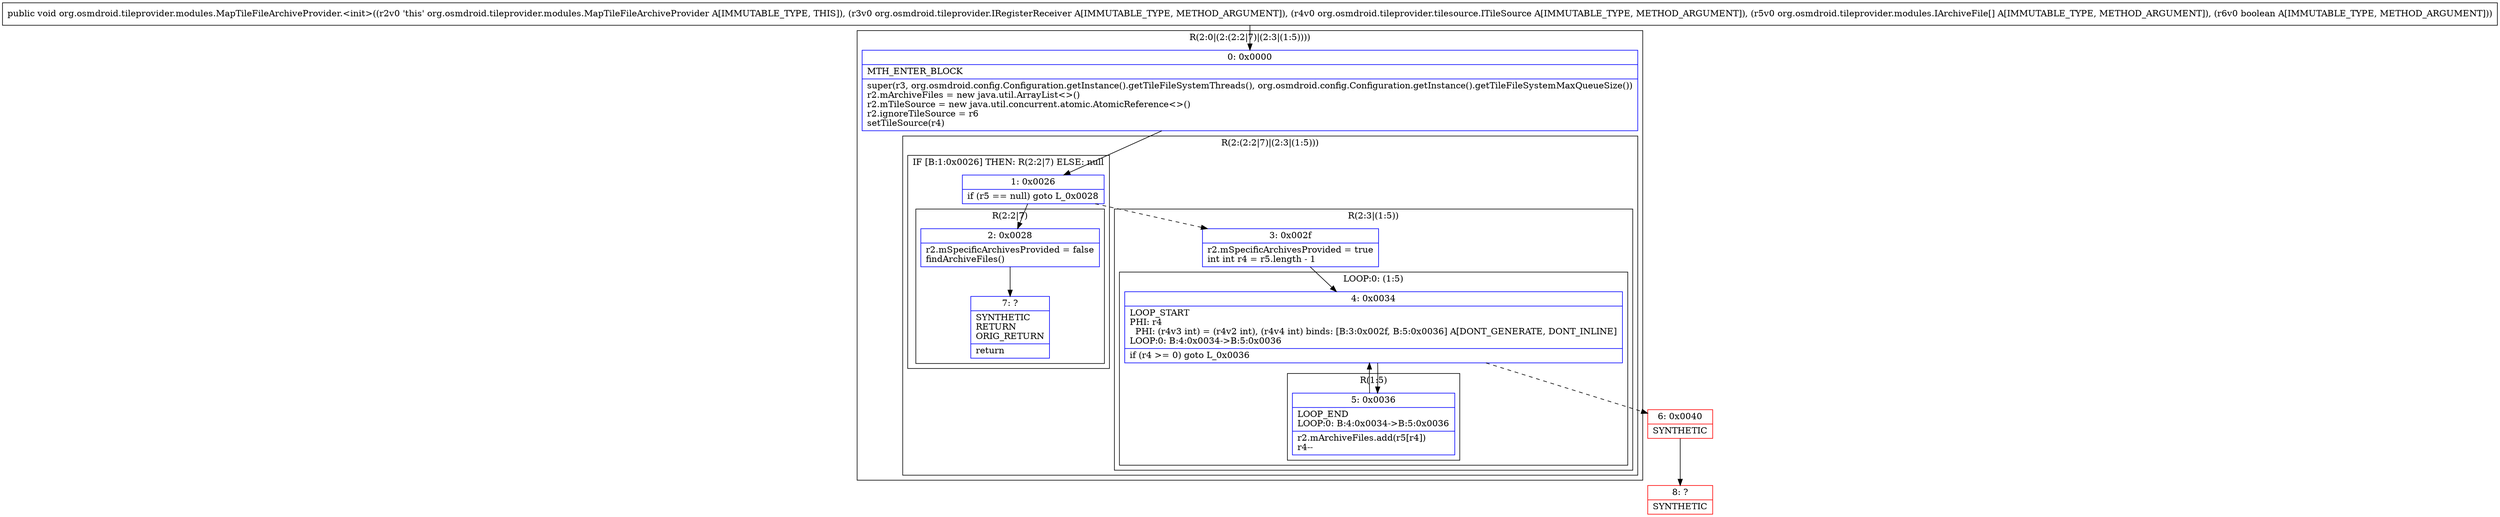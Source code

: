 digraph "CFG fororg.osmdroid.tileprovider.modules.MapTileFileArchiveProvider.\<init\>(Lorg\/osmdroid\/tileprovider\/IRegisterReceiver;Lorg\/osmdroid\/tileprovider\/tilesource\/ITileSource;[Lorg\/osmdroid\/tileprovider\/modules\/IArchiveFile;Z)V" {
subgraph cluster_Region_633373688 {
label = "R(2:0|(2:(2:2|7)|(2:3|(1:5))))";
node [shape=record,color=blue];
Node_0 [shape=record,label="{0\:\ 0x0000|MTH_ENTER_BLOCK\l|super(r3, org.osmdroid.config.Configuration.getInstance().getTileFileSystemThreads(), org.osmdroid.config.Configuration.getInstance().getTileFileSystemMaxQueueSize())\lr2.mArchiveFiles = new java.util.ArrayList\<\>()\lr2.mTileSource = new java.util.concurrent.atomic.AtomicReference\<\>()\lr2.ignoreTileSource = r6\lsetTileSource(r4)\l}"];
subgraph cluster_Region_1429180025 {
label = "R(2:(2:2|7)|(2:3|(1:5)))";
node [shape=record,color=blue];
subgraph cluster_IfRegion_1510051378 {
label = "IF [B:1:0x0026] THEN: R(2:2|7) ELSE: null";
node [shape=record,color=blue];
Node_1 [shape=record,label="{1\:\ 0x0026|if (r5 == null) goto L_0x0028\l}"];
subgraph cluster_Region_1641249908 {
label = "R(2:2|7)";
node [shape=record,color=blue];
Node_2 [shape=record,label="{2\:\ 0x0028|r2.mSpecificArchivesProvided = false\lfindArchiveFiles()\l}"];
Node_7 [shape=record,label="{7\:\ ?|SYNTHETIC\lRETURN\lORIG_RETURN\l|return\l}"];
}
}
subgraph cluster_Region_2125558234 {
label = "R(2:3|(1:5))";
node [shape=record,color=blue];
Node_3 [shape=record,label="{3\:\ 0x002f|r2.mSpecificArchivesProvided = true\lint int r4 = r5.length \- 1\l}"];
subgraph cluster_LoopRegion_186833778 {
label = "LOOP:0: (1:5)";
node [shape=record,color=blue];
Node_4 [shape=record,label="{4\:\ 0x0034|LOOP_START\lPHI: r4 \l  PHI: (r4v3 int) = (r4v2 int), (r4v4 int) binds: [B:3:0x002f, B:5:0x0036] A[DONT_GENERATE, DONT_INLINE]\lLOOP:0: B:4:0x0034\-\>B:5:0x0036\l|if (r4 \>= 0) goto L_0x0036\l}"];
subgraph cluster_Region_2064613145 {
label = "R(1:5)";
node [shape=record,color=blue];
Node_5 [shape=record,label="{5\:\ 0x0036|LOOP_END\lLOOP:0: B:4:0x0034\-\>B:5:0x0036\l|r2.mArchiveFiles.add(r5[r4])\lr4\-\-\l}"];
}
}
}
}
}
Node_6 [shape=record,color=red,label="{6\:\ 0x0040|SYNTHETIC\l}"];
Node_8 [shape=record,color=red,label="{8\:\ ?|SYNTHETIC\l}"];
MethodNode[shape=record,label="{public void org.osmdroid.tileprovider.modules.MapTileFileArchiveProvider.\<init\>((r2v0 'this' org.osmdroid.tileprovider.modules.MapTileFileArchiveProvider A[IMMUTABLE_TYPE, THIS]), (r3v0 org.osmdroid.tileprovider.IRegisterReceiver A[IMMUTABLE_TYPE, METHOD_ARGUMENT]), (r4v0 org.osmdroid.tileprovider.tilesource.ITileSource A[IMMUTABLE_TYPE, METHOD_ARGUMENT]), (r5v0 org.osmdroid.tileprovider.modules.IArchiveFile[] A[IMMUTABLE_TYPE, METHOD_ARGUMENT]), (r6v0 boolean A[IMMUTABLE_TYPE, METHOD_ARGUMENT])) }"];
MethodNode -> Node_0;
Node_0 -> Node_1;
Node_1 -> Node_2;
Node_1 -> Node_3[style=dashed];
Node_2 -> Node_7;
Node_3 -> Node_4;
Node_4 -> Node_5;
Node_4 -> Node_6[style=dashed];
Node_5 -> Node_4;
Node_6 -> Node_8;
}

